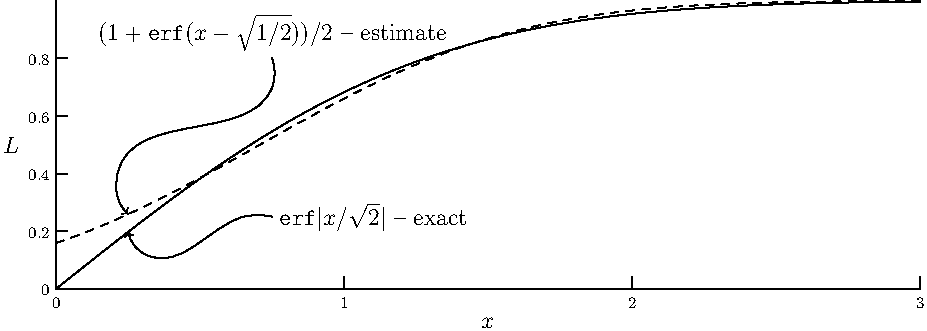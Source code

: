 import graph;
import math;

real xmin=0,xmax=3;
real ymin=0,ymax=1;

unitsize(6*2.54cm/(xmax-xmin));
defaultpen(fontsize(12pt));

typedef real r_r(real x);
typedef bool3 r_b3(real x);

void labpath(pair lp, real x0, r_r g, string tex, pair dir)
{
  real m=(g(x0+1e-6)-g(x0-1e-6))/(2e-6);
  pair u=(-m,1)/sqrt(m*m+1);
  pair p0=(x0,g(x0));
  pair dr=lp-p0;
  if (dr.x*u.x+dr.y*u.y < 0) {
    u=-u;
  }

  draw(lp..(lp-0.1*dir)..((x0,g(x0))+0.1*u)..(x0,g(x0)),arrow=Arrow(TeXHead));
  label(tex,lp,dir);
}

real f(real x) { return erf(abs(x/sqrt(2))); };
real g(real x) { return (1/2)*(1+erf(x-sqrt(0.5))); }

draw(graph(f,xmin,xmax,operator ..));
labpath((0.75,0.25),0.25,f,"${\tt erf} |x/\sqrt{2} |$ -- exact",E);

draw(graph(g,xmin,xmax,operator ..),dashed);
labpath((0.75,0.8),0.25,g,"$(1+{\tt erf}(x-\sqrt{1/2}))/2$ -- estimate",N);

xaxis("$x$",Bottom,LeftTicks(Label(fontsize(8pt)),new real[]{0,1,2,3}));
yaxis("$L$",Left,RightTicks(Label(fontsize(8pt)),new real[]{0,0.2,0.4,0.6,0.8,1.0}));
